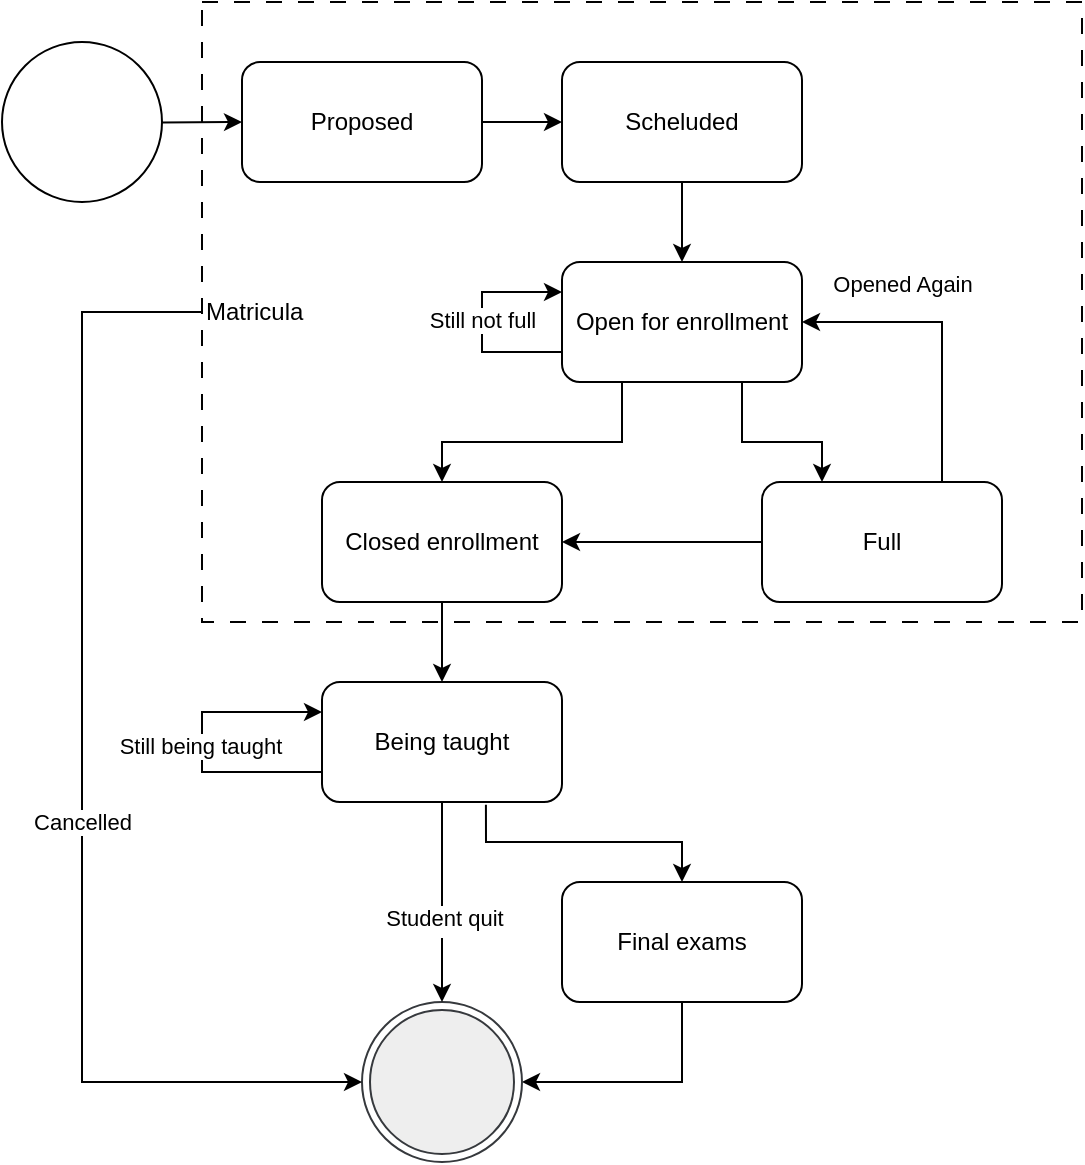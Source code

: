 <mxfile version="26.2.14" pages="3">
  <diagram name="Ej" id="bR9RdBv-MZWMBWE-Dvn0">
    <mxGraphModel dx="1044" dy="623" grid="1" gridSize="10" guides="1" tooltips="1" connect="1" arrows="1" fold="1" page="1" pageScale="1" pageWidth="827" pageHeight="1169" math="0" shadow="0">
      <root>
        <mxCell id="0" />
        <mxCell id="1" parent="0" />
        <mxCell id="GlDdtBOUE6V0EUhZfNkV-1" value="" style="ellipse;whiteSpace=wrap;html=1;aspect=fixed;" parent="1" vertex="1">
          <mxGeometry x="40" y="40" width="80" height="80" as="geometry" />
        </mxCell>
        <mxCell id="GlDdtBOUE6V0EUhZfNkV-2" value="" style="endArrow=classic;html=1;rounded=0;" parent="1" source="GlDdtBOUE6V0EUhZfNkV-1" target="GlDdtBOUE6V0EUhZfNkV-3" edge="1">
          <mxGeometry width="50" height="50" relative="1" as="geometry">
            <mxPoint x="330" y="280" as="sourcePoint" />
            <mxPoint x="380" y="230" as="targetPoint" />
          </mxGeometry>
        </mxCell>
        <mxCell id="GlDdtBOUE6V0EUhZfNkV-3" value="Proposed" style="rounded=1;whiteSpace=wrap;html=1;fillColor=none;" parent="1" vertex="1">
          <mxGeometry x="160" y="50" width="120" height="60" as="geometry" />
        </mxCell>
        <mxCell id="GlDdtBOUE6V0EUhZfNkV-4" value="" style="endArrow=classic;html=1;rounded=0;exitX=1;exitY=0.5;exitDx=0;exitDy=0;entryX=0;entryY=0.5;entryDx=0;entryDy=0;" parent="1" source="GlDdtBOUE6V0EUhZfNkV-3" target="GlDdtBOUE6V0EUhZfNkV-5" edge="1">
          <mxGeometry width="50" height="50" relative="1" as="geometry">
            <mxPoint x="330" y="280" as="sourcePoint" />
            <mxPoint x="400" y="80" as="targetPoint" />
          </mxGeometry>
        </mxCell>
        <mxCell id="GlDdtBOUE6V0EUhZfNkV-5" value="Scheluded" style="rounded=1;whiteSpace=wrap;html=1;" parent="1" vertex="1">
          <mxGeometry x="320" y="50" width="120" height="60" as="geometry" />
        </mxCell>
        <mxCell id="GlDdtBOUE6V0EUhZfNkV-6" value="Open for enrollment" style="rounded=1;whiteSpace=wrap;html=1;" parent="1" vertex="1">
          <mxGeometry x="320" y="150" width="120" height="60" as="geometry" />
        </mxCell>
        <mxCell id="GlDdtBOUE6V0EUhZfNkV-7" value="" style="endArrow=classic;html=1;rounded=0;exitX=0.5;exitY=1;exitDx=0;exitDy=0;entryX=0.5;entryY=0;entryDx=0;entryDy=0;" parent="1" source="GlDdtBOUE6V0EUhZfNkV-5" target="GlDdtBOUE6V0EUhZfNkV-6" edge="1">
          <mxGeometry width="50" height="50" relative="1" as="geometry">
            <mxPoint x="330" y="280" as="sourcePoint" />
            <mxPoint x="380" y="230" as="targetPoint" />
          </mxGeometry>
        </mxCell>
        <mxCell id="GlDdtBOUE6V0EUhZfNkV-8" value="Full" style="rounded=1;whiteSpace=wrap;html=1;" parent="1" vertex="1">
          <mxGeometry x="420" y="260" width="120" height="60" as="geometry" />
        </mxCell>
        <mxCell id="GlDdtBOUE6V0EUhZfNkV-9" value="" style="endArrow=classic;html=1;rounded=0;exitX=0.75;exitY=1;exitDx=0;exitDy=0;entryX=0.25;entryY=0;entryDx=0;entryDy=0;" parent="1" source="GlDdtBOUE6V0EUhZfNkV-6" target="GlDdtBOUE6V0EUhZfNkV-8" edge="1">
          <mxGeometry width="50" height="50" relative="1" as="geometry">
            <mxPoint x="330" y="280" as="sourcePoint" />
            <mxPoint x="390" y="250" as="targetPoint" />
            <Array as="points">
              <mxPoint x="410" y="240" />
              <mxPoint x="450" y="240" />
            </Array>
          </mxGeometry>
        </mxCell>
        <mxCell id="GlDdtBOUE6V0EUhZfNkV-11" value="Closed enrollment" style="rounded=1;whiteSpace=wrap;html=1;" parent="1" vertex="1">
          <mxGeometry x="200" y="260" width="120" height="60" as="geometry" />
        </mxCell>
        <mxCell id="GlDdtBOUE6V0EUhZfNkV-12" value="" style="endArrow=classic;html=1;rounded=0;exitX=0.25;exitY=1;exitDx=0;exitDy=0;entryX=0.5;entryY=0;entryDx=0;entryDy=0;" parent="1" source="GlDdtBOUE6V0EUhZfNkV-6" target="GlDdtBOUE6V0EUhZfNkV-11" edge="1">
          <mxGeometry width="50" height="50" relative="1" as="geometry">
            <mxPoint x="330" y="280" as="sourcePoint" />
            <mxPoint x="380" y="230" as="targetPoint" />
            <Array as="points">
              <mxPoint x="350" y="240" />
              <mxPoint x="260" y="240" />
            </Array>
          </mxGeometry>
        </mxCell>
        <mxCell id="GlDdtBOUE6V0EUhZfNkV-13" value="" style="endArrow=classic;html=1;rounded=0;exitX=0.75;exitY=0;exitDx=0;exitDy=0;entryX=1;entryY=0.5;entryDx=0;entryDy=0;" parent="1" source="GlDdtBOUE6V0EUhZfNkV-8" target="GlDdtBOUE6V0EUhZfNkV-6" edge="1">
          <mxGeometry width="50" height="50" relative="1" as="geometry">
            <mxPoint x="330" y="280" as="sourcePoint" />
            <mxPoint x="380" y="230" as="targetPoint" />
            <Array as="points">
              <mxPoint x="510" y="180" />
            </Array>
          </mxGeometry>
        </mxCell>
        <mxCell id="GlDdtBOUE6V0EUhZfNkV-32" value="Opened Again" style="edgeLabel;html=1;align=center;verticalAlign=middle;resizable=0;points=[];" parent="GlDdtBOUE6V0EUhZfNkV-13" vertex="1" connectable="0">
          <mxGeometry x="-0.259" y="1" relative="1" as="geometry">
            <mxPoint x="-19" y="-44" as="offset" />
          </mxGeometry>
        </mxCell>
        <mxCell id="GlDdtBOUE6V0EUhZfNkV-14" value="Being&amp;nbsp;taught" style="rounded=1;whiteSpace=wrap;html=1;" parent="1" vertex="1">
          <mxGeometry x="200" y="360" width="120" height="60" as="geometry" />
        </mxCell>
        <mxCell id="GlDdtBOUE6V0EUhZfNkV-15" value="" style="endArrow=classic;html=1;rounded=0;entryX=0.5;entryY=0;entryDx=0;entryDy=0;exitX=0.5;exitY=1;exitDx=0;exitDy=0;" parent="1" source="GlDdtBOUE6V0EUhZfNkV-11" target="GlDdtBOUE6V0EUhZfNkV-14" edge="1">
          <mxGeometry width="50" height="50" relative="1" as="geometry">
            <mxPoint x="330" y="280" as="sourcePoint" />
            <mxPoint x="380" y="230" as="targetPoint" />
          </mxGeometry>
        </mxCell>
        <mxCell id="GlDdtBOUE6V0EUhZfNkV-20" value="Final exams" style="rounded=1;whiteSpace=wrap;html=1;" parent="1" vertex="1">
          <mxGeometry x="320" y="460" width="120" height="60" as="geometry" />
        </mxCell>
        <mxCell id="GlDdtBOUE6V0EUhZfNkV-23" value="" style="endArrow=classic;html=1;rounded=0;exitX=0.683;exitY=1.023;exitDx=0;exitDy=0;entryX=0.5;entryY=0;entryDx=0;entryDy=0;exitPerimeter=0;" parent="1" source="GlDdtBOUE6V0EUhZfNkV-14" target="GlDdtBOUE6V0EUhZfNkV-20" edge="1">
          <mxGeometry width="50" height="50" relative="1" as="geometry">
            <mxPoint x="390" y="390" as="sourcePoint" />
            <mxPoint x="440" y="340" as="targetPoint" />
            <Array as="points">
              <mxPoint x="282" y="440" />
              <mxPoint x="380" y="440" />
            </Array>
          </mxGeometry>
        </mxCell>
        <mxCell id="GlDdtBOUE6V0EUhZfNkV-25" value="" style="endArrow=classic;html=1;rounded=0;exitX=0.5;exitY=1;exitDx=0;exitDy=0;entryX=1;entryY=0.5;entryDx=0;entryDy=0;" parent="1" source="GlDdtBOUE6V0EUhZfNkV-20" target="GlDdtBOUE6V0EUhZfNkV-28" edge="1">
          <mxGeometry width="50" height="50" relative="1" as="geometry">
            <mxPoint x="390" y="390" as="sourcePoint" />
            <mxPoint x="480" y="490" as="targetPoint" />
            <Array as="points">
              <mxPoint x="380" y="560" />
            </Array>
          </mxGeometry>
        </mxCell>
        <mxCell id="GlDdtBOUE6V0EUhZfNkV-28" value="" style="ellipse;html=1;shape=endState;fillColor=#eeeeee;strokeColor=#36393d;" parent="1" vertex="1">
          <mxGeometry x="220" y="520" width="80" height="80" as="geometry" />
        </mxCell>
        <mxCell id="GlDdtBOUE6V0EUhZfNkV-33" value="" style="endArrow=classic;html=1;rounded=0;exitX=0;exitY=0.75;exitDx=0;exitDy=0;entryX=0;entryY=0.25;entryDx=0;entryDy=0;" parent="1" source="GlDdtBOUE6V0EUhZfNkV-6" target="GlDdtBOUE6V0EUhZfNkV-6" edge="1">
          <mxGeometry width="50" height="50" relative="1" as="geometry">
            <mxPoint x="195" y="220" as="sourcePoint" />
            <mxPoint x="280" y="160" as="targetPoint" />
            <Array as="points">
              <mxPoint x="280" y="195" />
              <mxPoint x="280" y="165" />
            </Array>
          </mxGeometry>
        </mxCell>
        <mxCell id="GlDdtBOUE6V0EUhZfNkV-34" value="Still not full" style="edgeLabel;html=1;align=center;verticalAlign=middle;resizable=0;points=[];" parent="GlDdtBOUE6V0EUhZfNkV-33" vertex="1" connectable="0">
          <mxGeometry x="0.029" relative="1" as="geometry">
            <mxPoint as="offset" />
          </mxGeometry>
        </mxCell>
        <mxCell id="GlDdtBOUE6V0EUhZfNkV-35" value="" style="endArrow=classic;html=1;rounded=0;exitX=0;exitY=0.5;exitDx=0;exitDy=0;entryX=1;entryY=0.5;entryDx=0;entryDy=0;" parent="1" source="GlDdtBOUE6V0EUhZfNkV-8" target="GlDdtBOUE6V0EUhZfNkV-11" edge="1">
          <mxGeometry width="50" height="50" relative="1" as="geometry">
            <mxPoint x="390" y="370" as="sourcePoint" />
            <mxPoint x="440" y="320" as="targetPoint" />
          </mxGeometry>
        </mxCell>
        <mxCell id="GlDdtBOUE6V0EUhZfNkV-36" value="" style="endArrow=classic;html=1;rounded=0;exitX=0;exitY=0.75;exitDx=0;exitDy=0;entryX=0;entryY=0.25;entryDx=0;entryDy=0;" parent="1" source="GlDdtBOUE6V0EUhZfNkV-14" target="GlDdtBOUE6V0EUhZfNkV-14" edge="1">
          <mxGeometry width="50" height="50" relative="1" as="geometry">
            <mxPoint x="90" y="400" as="sourcePoint" />
            <mxPoint x="140" y="350" as="targetPoint" />
            <Array as="points">
              <mxPoint x="140" y="405" />
              <mxPoint x="140" y="375" />
            </Array>
          </mxGeometry>
        </mxCell>
        <mxCell id="GlDdtBOUE6V0EUhZfNkV-37" value="Still being taught" style="edgeLabel;html=1;align=center;verticalAlign=middle;resizable=0;points=[];" parent="GlDdtBOUE6V0EUhZfNkV-36" vertex="1" connectable="0">
          <mxGeometry x="-0.025" y="1" relative="1" as="geometry">
            <mxPoint as="offset" />
          </mxGeometry>
        </mxCell>
        <mxCell id="GlDdtBOUE6V0EUhZfNkV-38" value="" style="endArrow=classic;html=1;rounded=0;exitX=0.5;exitY=1;exitDx=0;exitDy=0;entryX=0.5;entryY=0;entryDx=0;entryDy=0;" parent="1" source="GlDdtBOUE6V0EUhZfNkV-14" target="GlDdtBOUE6V0EUhZfNkV-28" edge="1">
          <mxGeometry width="50" height="50" relative="1" as="geometry">
            <mxPoint x="390" y="370" as="sourcePoint" />
            <mxPoint x="440" y="320" as="targetPoint" />
          </mxGeometry>
        </mxCell>
        <mxCell id="GlDdtBOUE6V0EUhZfNkV-39" value="Text" style="edgeLabel;html=1;align=center;verticalAlign=middle;resizable=0;points=[];" parent="GlDdtBOUE6V0EUhZfNkV-38" vertex="1" connectable="0">
          <mxGeometry x="0.348" relative="1" as="geometry">
            <mxPoint y="-7" as="offset" />
          </mxGeometry>
        </mxCell>
        <mxCell id="GlDdtBOUE6V0EUhZfNkV-40" value="Student quit" style="edgeLabel;html=1;align=center;verticalAlign=middle;resizable=0;points=[];" parent="GlDdtBOUE6V0EUhZfNkV-38" vertex="1" connectable="0">
          <mxGeometry x="0.148" y="1" relative="1" as="geometry">
            <mxPoint as="offset" />
          </mxGeometry>
        </mxCell>
        <mxCell id="GlDdtBOUE6V0EUhZfNkV-41" value="Matricula" style="rounded=0;whiteSpace=wrap;html=1;strokeColor=default;fillColor=none;dashed=1;dashPattern=8 8;strokeWidth=1;align=left;" parent="1" vertex="1">
          <mxGeometry x="140" y="20" width="440" height="310" as="geometry" />
        </mxCell>
        <mxCell id="GlDdtBOUE6V0EUhZfNkV-42" value="" style="endArrow=classic;html=1;rounded=0;exitX=0;exitY=0.5;exitDx=0;exitDy=0;entryX=0;entryY=0.5;entryDx=0;entryDy=0;" parent="1" source="GlDdtBOUE6V0EUhZfNkV-41" target="GlDdtBOUE6V0EUhZfNkV-28" edge="1">
          <mxGeometry width="50" height="50" relative="1" as="geometry">
            <mxPoint x="20" y="400" as="sourcePoint" />
            <mxPoint x="70" y="350" as="targetPoint" />
            <Array as="points">
              <mxPoint x="80" y="175" />
              <mxPoint x="80" y="560" />
            </Array>
          </mxGeometry>
        </mxCell>
        <mxCell id="GlDdtBOUE6V0EUhZfNkV-43" value="Cancelled" style="edgeLabel;html=1;align=center;verticalAlign=middle;resizable=0;points=[];" parent="GlDdtBOUE6V0EUhZfNkV-42" vertex="1" connectable="0">
          <mxGeometry x="0.009" y="1" relative="1" as="geometry">
            <mxPoint x="-1" y="20" as="offset" />
          </mxGeometry>
        </mxCell>
      </root>
    </mxGraphModel>
  </diagram>
  <diagram id="sogdF5flw1eRpMh3aD2h" name="Act01">
    <mxGraphModel dx="1044" dy="623" grid="1" gridSize="10" guides="1" tooltips="1" connect="1" arrows="1" fold="1" page="1" pageScale="1" pageWidth="827" pageHeight="1169" math="0" shadow="0">
      <root>
        <mxCell id="0" />
        <mxCell id="1" parent="0" />
        <mxCell id="PfLgHkhAkVhrW-nqU8wz-1" value="" style="ellipse;whiteSpace=wrap;html=1;aspect=fixed;" parent="1" vertex="1">
          <mxGeometry x="40" y="40" width="80" height="80" as="geometry" />
        </mxCell>
        <mxCell id="H1eJAM0skYs3ZBwkKp41-1" value="Iniciada" style="rounded=1;whiteSpace=wrap;html=1;" parent="1" vertex="1">
          <mxGeometry x="190" y="50" width="120" height="60" as="geometry" />
        </mxCell>
        <mxCell id="H1eJAM0skYs3ZBwkKp41-2" value="Recibiendo&lt;div&gt;documentación&lt;/div&gt;" style="rounded=1;whiteSpace=wrap;html=1;" parent="1" vertex="1">
          <mxGeometry x="390" y="50" width="120" height="60" as="geometry" />
        </mxCell>
        <mxCell id="H1eJAM0skYs3ZBwkKp41-3" value="En estudio" style="rounded=1;whiteSpace=wrap;html=1;" parent="1" vertex="1">
          <mxGeometry x="390" y="160" width="120" height="60" as="geometry" />
        </mxCell>
        <mxCell id="FNyfqdx20zf1zqpOJToQ-1" value="Stand&amp;nbsp;&lt;span style=&quot;background-color: transparent; color: light-dark(rgb(0, 0, 0), rgb(255, 255, 255));&quot;&gt;By&lt;/span&gt;" style="rounded=1;whiteSpace=wrap;html=1;" parent="1" vertex="1">
          <mxGeometry x="570" y="50" width="120" height="60" as="geometry" />
        </mxCell>
        <mxCell id="FNyfqdx20zf1zqpOJToQ-2" value="Archivado" style="rounded=1;whiteSpace=wrap;html=1;" parent="1" vertex="1">
          <mxGeometry x="190" y="160" width="120" height="60" as="geometry" />
        </mxCell>
        <mxCell id="eh8Wnvb3dXk2n_Mvji8E-1" value="" style="ellipse;html=1;shape=endState;fillColor=#eeeeee;strokeColor=#36393d;" parent="1" vertex="1">
          <mxGeometry x="210" y="370" width="80" height="80" as="geometry" />
        </mxCell>
        <mxCell id="eh8Wnvb3dXk2n_Mvji8E-2" value="Concedida" style="rounded=1;whiteSpace=wrap;html=1;" parent="1" vertex="1">
          <mxGeometry x="390" y="270" width="120" height="60" as="geometry" />
        </mxCell>
        <mxCell id="eh8Wnvb3dXk2n_Mvji8E-3" value="Firmada" style="rounded=1;whiteSpace=wrap;html=1;" parent="1" vertex="1">
          <mxGeometry x="390" y="380" width="120" height="60" as="geometry" />
        </mxCell>
        <mxCell id="eh8Wnvb3dXk2n_Mvji8E-4" value="" style="endArrow=classic;html=1;rounded=0;exitX=1;exitY=0.5;exitDx=0;exitDy=0;entryX=0;entryY=0.5;entryDx=0;entryDy=0;" parent="1" source="PfLgHkhAkVhrW-nqU8wz-1" target="H1eJAM0skYs3ZBwkKp41-1" edge="1">
          <mxGeometry width="50" height="50" relative="1" as="geometry">
            <mxPoint x="390" y="350" as="sourcePoint" />
            <mxPoint x="440" y="300" as="targetPoint" />
          </mxGeometry>
        </mxCell>
        <mxCell id="eh8Wnvb3dXk2n_Mvji8E-5" value="" style="endArrow=classic;html=1;rounded=0;exitX=1;exitY=0.5;exitDx=0;exitDy=0;entryX=0;entryY=0.5;entryDx=0;entryDy=0;" parent="1" source="H1eJAM0skYs3ZBwkKp41-1" target="H1eJAM0skYs3ZBwkKp41-2" edge="1">
          <mxGeometry width="50" height="50" relative="1" as="geometry">
            <mxPoint x="390" y="350" as="sourcePoint" />
            <mxPoint x="440" y="300" as="targetPoint" />
          </mxGeometry>
        </mxCell>
        <mxCell id="eh8Wnvb3dXk2n_Mvji8E-6" value="" style="endArrow=classic;html=1;rounded=0;exitX=1;exitY=0.25;exitDx=0;exitDy=0;entryX=0;entryY=0.25;entryDx=0;entryDy=0;" parent="1" source="H1eJAM0skYs3ZBwkKp41-2" target="FNyfqdx20zf1zqpOJToQ-1" edge="1">
          <mxGeometry width="50" height="50" relative="1" as="geometry">
            <mxPoint x="390" y="350" as="sourcePoint" />
            <mxPoint x="440" y="300" as="targetPoint" />
          </mxGeometry>
        </mxCell>
        <mxCell id="eh8Wnvb3dXk2n_Mvji8E-7" value="" style="endArrow=classic;html=1;rounded=0;exitX=0;exitY=0.75;exitDx=0;exitDy=0;entryX=1;entryY=0.75;entryDx=0;entryDy=0;" parent="1" source="FNyfqdx20zf1zqpOJToQ-1" target="H1eJAM0skYs3ZBwkKp41-2" edge="1">
          <mxGeometry width="50" height="50" relative="1" as="geometry">
            <mxPoint x="390" y="350" as="sourcePoint" />
            <mxPoint x="440" y="300" as="targetPoint" />
          </mxGeometry>
        </mxCell>
        <mxCell id="eh8Wnvb3dXk2n_Mvji8E-8" value="" style="endArrow=classic;html=1;rounded=0;exitX=0.5;exitY=1;exitDx=0;exitDy=0;entryX=0.5;entryY=0;entryDx=0;entryDy=0;" parent="1" source="H1eJAM0skYs3ZBwkKp41-2" target="H1eJAM0skYs3ZBwkKp41-3" edge="1">
          <mxGeometry width="50" height="50" relative="1" as="geometry">
            <mxPoint x="390" y="350" as="sourcePoint" />
            <mxPoint x="490" y="150" as="targetPoint" />
          </mxGeometry>
        </mxCell>
        <mxCell id="eh8Wnvb3dXk2n_Mvji8E-10" value="" style="endArrow=classic;html=1;rounded=0;exitX=0.5;exitY=1;exitDx=0;exitDy=0;entryX=0.5;entryY=0;entryDx=0;entryDy=0;" parent="1" source="H1eJAM0skYs3ZBwkKp41-2" target="FNyfqdx20zf1zqpOJToQ-2" edge="1">
          <mxGeometry width="50" height="50" relative="1" as="geometry">
            <mxPoint x="390" y="350" as="sourcePoint" />
            <mxPoint x="440" y="300" as="targetPoint" />
            <Array as="points">
              <mxPoint x="450" y="130" />
              <mxPoint x="250" y="130" />
            </Array>
          </mxGeometry>
        </mxCell>
        <mxCell id="eh8Wnvb3dXk2n_Mvji8E-11" value="" style="endArrow=classic;html=1;rounded=0;exitX=0.5;exitY=1;exitDx=0;exitDy=0;entryX=0.5;entryY=0;entryDx=0;entryDy=0;" parent="1" source="FNyfqdx20zf1zqpOJToQ-2" target="eh8Wnvb3dXk2n_Mvji8E-1" edge="1">
          <mxGeometry width="50" height="50" relative="1" as="geometry">
            <mxPoint x="390" y="350" as="sourcePoint" />
            <mxPoint x="440" y="300" as="targetPoint" />
          </mxGeometry>
        </mxCell>
        <mxCell id="eh8Wnvb3dXk2n_Mvji8E-12" value="" style="endArrow=classic;html=1;rounded=0;exitX=0.5;exitY=1;exitDx=0;exitDy=0;entryX=0.5;entryY=0;entryDx=0;entryDy=0;" parent="1" source="H1eJAM0skYs3ZBwkKp41-3" target="eh8Wnvb3dXk2n_Mvji8E-2" edge="1">
          <mxGeometry width="50" height="50" relative="1" as="geometry">
            <mxPoint x="390" y="350" as="sourcePoint" />
            <mxPoint x="440" y="300" as="targetPoint" />
          </mxGeometry>
        </mxCell>
        <mxCell id="eh8Wnvb3dXk2n_Mvji8E-13" value="" style="endArrow=classic;html=1;rounded=0;exitX=0.5;exitY=1;exitDx=0;exitDy=0;entryX=0.5;entryY=0;entryDx=0;entryDy=0;" parent="1" source="eh8Wnvb3dXk2n_Mvji8E-2" target="eh8Wnvb3dXk2n_Mvji8E-3" edge="1">
          <mxGeometry width="50" height="50" relative="1" as="geometry">
            <mxPoint x="390" y="350" as="sourcePoint" />
            <mxPoint x="440" y="300" as="targetPoint" />
          </mxGeometry>
        </mxCell>
        <mxCell id="eh8Wnvb3dXk2n_Mvji8E-14" value="" style="endArrow=classic;html=1;rounded=0;entryX=1;entryY=0;entryDx=0;entryDy=0;exitX=0;exitY=0.5;exitDx=0;exitDy=0;" parent="1" source="eh8Wnvb3dXk2n_Mvji8E-2" target="eh8Wnvb3dXk2n_Mvji8E-1" edge="1">
          <mxGeometry width="50" height="50" relative="1" as="geometry">
            <mxPoint x="390" y="350" as="sourcePoint" />
            <mxPoint x="440" y="300" as="targetPoint" />
            <Array as="points">
              <mxPoint x="360" y="300" />
              <mxPoint x="360" y="382" />
            </Array>
          </mxGeometry>
        </mxCell>
        <mxCell id="Yqe56oHwjWls0f48A8v--2" value="No Firmado" style="edgeLabel;html=1;align=center;verticalAlign=middle;resizable=0;points=[];" vertex="1" connectable="0" parent="eh8Wnvb3dXk2n_Mvji8E-14">
          <mxGeometry x="-0.296" y="-3" relative="1" as="geometry">
            <mxPoint as="offset" />
          </mxGeometry>
        </mxCell>
        <mxCell id="eh8Wnvb3dXk2n_Mvji8E-15" value="" style="endArrow=classic;html=1;rounded=0;entryX=1;entryY=0.5;entryDx=0;entryDy=0;exitX=0;exitY=0.5;exitDx=0;exitDy=0;" parent="1" source="eh8Wnvb3dXk2n_Mvji8E-3" target="eh8Wnvb3dXk2n_Mvji8E-1" edge="1">
          <mxGeometry width="50" height="50" relative="1" as="geometry">
            <mxPoint x="390" y="350" as="sourcePoint" />
            <mxPoint x="440" y="300" as="targetPoint" />
          </mxGeometry>
        </mxCell>
      </root>
    </mxGraphModel>
  </diagram>
  <diagram id="11l-3jc7PlhxUeji1gJZ" name="Simulacro">
    <mxGraphModel dx="1042" dy="623" grid="1" gridSize="10" guides="1" tooltips="1" connect="1" arrows="1" fold="1" page="1" pageScale="1" pageWidth="827" pageHeight="1169" math="0" shadow="0">
      <root>
        <mxCell id="0" />
        <mxCell id="1" parent="0" />
        <mxCell id="rmG05Q38VqnGRlwYdWPw-1" value="" style="ellipse;whiteSpace=wrap;html=1;aspect=fixed;" parent="1" vertex="1">
          <mxGeometry x="280" y="40" width="80" height="80" as="geometry" />
        </mxCell>
        <mxCell id="rmG05Q38VqnGRlwYdWPw-2" value="" style="ellipse;html=1;shape=endState;fillColor=#eeeeee;strokeColor=#36393d;" parent="1" vertex="1">
          <mxGeometry x="190" y="325" width="80" height="80" as="geometry" />
        </mxCell>
        <mxCell id="rmG05Q38VqnGRlwYdWPw-4" value="Acelera ritmo cardiaco" style="rounded=1;whiteSpace=wrap;html=1;" parent="1" vertex="1">
          <mxGeometry x="450" y="65" width="120" height="60" as="geometry" />
        </mxCell>
        <mxCell id="rmG05Q38VqnGRlwYdWPw-7" value="Sudoracion" style="rounded=1;whiteSpace=wrap;html=1;" parent="1" vertex="1">
          <mxGeometry x="450" y="185" width="120" height="60" as="geometry" />
        </mxCell>
        <mxCell id="rmG05Q38VqnGRlwYdWPw-8" value="Posible mentira o pregunta vergonzosa" style="rounded=1;whiteSpace=wrap;html=1;" parent="1" vertex="1">
          <mxGeometry x="470" y="295" width="120" height="60" as="geometry" />
        </mxCell>
        <mxCell id="rmG05Q38VqnGRlwYdWPw-9" value="" style="endArrow=classic;html=1;rounded=0;exitX=0.75;exitY=1;exitDx=0;exitDy=0;entryX=0.567;entryY=0;entryDx=0;entryDy=0;entryPerimeter=0;" parent="1" source="rmG05Q38VqnGRlwYdWPw-7" target="rmG05Q38VqnGRlwYdWPw-8" edge="1">
          <mxGeometry width="50" height="50" relative="1" as="geometry">
            <mxPoint x="475" y="335" as="sourcePoint" />
            <mxPoint x="525" y="285" as="targetPoint" />
          </mxGeometry>
        </mxCell>
        <mxCell id="rmG05Q38VqnGRlwYdWPw-10" value="10 o + picolitro * min" style="edgeLabel;html=1;align=center;verticalAlign=middle;resizable=0;points=[];" parent="rmG05Q38VqnGRlwYdWPw-9" vertex="1" connectable="0">
          <mxGeometry x="-0.297" y="-1" relative="1" as="geometry">
            <mxPoint as="offset" />
          </mxGeometry>
        </mxCell>
        <mxCell id="rmG05Q38VqnGRlwYdWPw-12" value="" style="endArrow=classic;html=1;rounded=0;exitX=0.25;exitY=1;exitDx=0;exitDy=0;entryX=1;entryY=0;entryDx=0;entryDy=0;" parent="1" source="rmG05Q38VqnGRlwYdWPw-7" target="rmG05Q38VqnGRlwYdWPw-2" edge="1">
          <mxGeometry width="50" height="50" relative="1" as="geometry">
            <mxPoint x="330" y="335" as="sourcePoint" />
            <mxPoint x="380" y="285" as="targetPoint" />
            <Array as="points">
              <mxPoint x="480" y="265" />
              <mxPoint x="260" y="265" />
            </Array>
          </mxGeometry>
        </mxCell>
        <mxCell id="rmG05Q38VqnGRlwYdWPw-22" value="&lt;div&gt;0~9 picolitros * min&lt;/div&gt;Dice la verdad" style="edgeLabel;html=1;align=center;verticalAlign=middle;resizable=0;points=[];" parent="rmG05Q38VqnGRlwYdWPw-12" vertex="1" connectable="0">
          <mxGeometry x="-0.021" y="-3" relative="1" as="geometry">
            <mxPoint as="offset" />
          </mxGeometry>
        </mxCell>
        <mxCell id="rmG05Q38VqnGRlwYdWPw-13" value="" style="endArrow=classic;html=1;rounded=0;exitX=0.5;exitY=1;exitDx=0;exitDy=0;entryX=0.5;entryY=0;entryDx=0;entryDy=0;" parent="1" source="rmG05Q38VqnGRlwYdWPw-4" target="rmG05Q38VqnGRlwYdWPw-7" edge="1">
          <mxGeometry width="50" height="50" relative="1" as="geometry">
            <mxPoint x="500" y="145" as="sourcePoint" />
            <mxPoint x="380" y="285" as="targetPoint" />
          </mxGeometry>
        </mxCell>
        <mxCell id="T-avcV3O_mrRC7XEAYdA-2" value="Aumenta presion en 1mmHg" style="edgeLabel;html=1;align=center;verticalAlign=middle;resizable=0;points=[];" vertex="1" connectable="0" parent="rmG05Q38VqnGRlwYdWPw-13">
          <mxGeometry x="-0.131" y="1" relative="1" as="geometry">
            <mxPoint as="offset" />
          </mxGeometry>
        </mxCell>
        <mxCell id="rmG05Q38VqnGRlwYdWPw-15" value="Fluctuacion respiratoria" style="rounded=1;whiteSpace=wrap;html=1;" parent="1" vertex="1">
          <mxGeometry x="470" y="485" width="120" height="60" as="geometry" />
        </mxCell>
        <mxCell id="rmG05Q38VqnGRlwYdWPw-17" value="" style="endArrow=classic;html=1;rounded=0;entryX=0.5;entryY=0;entryDx=0;entryDy=0;exitX=0.5;exitY=1;exitDx=0;exitDy=0;" parent="1" source="rmG05Q38VqnGRlwYdWPw-8" target="rmG05Q38VqnGRlwYdWPw-15" edge="1">
          <mxGeometry width="50" height="50" relative="1" as="geometry">
            <mxPoint x="520" y="445" as="sourcePoint" />
            <mxPoint x="380" y="285" as="targetPoint" />
          </mxGeometry>
        </mxCell>
        <mxCell id="rmG05Q38VqnGRlwYdWPw-20" value="Esperar 3 seg y&lt;div&gt;repetir pregunta&lt;/div&gt;" style="edgeLabel;html=1;align=center;verticalAlign=middle;resizable=0;points=[];" parent="rmG05Q38VqnGRlwYdWPw-17" vertex="1" connectable="0">
          <mxGeometry x="-0.305" y="-2" relative="1" as="geometry">
            <mxPoint as="offset" />
          </mxGeometry>
        </mxCell>
        <mxCell id="rmG05Q38VqnGRlwYdWPw-19" value="" style="endArrow=classic;html=1;rounded=0;entryX=0;entryY=1;entryDx=0;entryDy=0;exitX=0;exitY=0.75;exitDx=0;exitDy=0;" parent="1" source="rmG05Q38VqnGRlwYdWPw-15" target="rmG05Q38VqnGRlwYdWPw-2" edge="1">
          <mxGeometry width="50" height="50" relative="1" as="geometry">
            <mxPoint x="640" y="335" as="sourcePoint" />
            <mxPoint x="690" y="285" as="targetPoint" />
            <Array as="points">
              <mxPoint x="202" y="530" />
            </Array>
          </mxGeometry>
        </mxCell>
        <mxCell id="rmG05Q38VqnGRlwYdWPw-21" value="Fluctuacion detectada&lt;div&gt;Miente&lt;/div&gt;" style="edgeLabel;html=1;align=center;verticalAlign=middle;resizable=0;points=[];" parent="rmG05Q38VqnGRlwYdWPw-19" vertex="1" connectable="0">
          <mxGeometry x="-0.238" relative="1" as="geometry">
            <mxPoint x="-19" as="offset" />
          </mxGeometry>
        </mxCell>
        <mxCell id="rmG05Q38VqnGRlwYdWPw-24" value="" style="endArrow=classic;html=1;rounded=0;entryX=1;entryY=1;entryDx=0;entryDy=0;exitX=0;exitY=0.25;exitDx=0;exitDy=0;" parent="1" source="rmG05Q38VqnGRlwYdWPw-15" target="rmG05Q38VqnGRlwYdWPw-2" edge="1">
          <mxGeometry width="50" height="50" relative="1" as="geometry">
            <mxPoint x="640" y="335" as="sourcePoint" />
            <mxPoint x="690" y="285" as="targetPoint" />
            <Array as="points">
              <mxPoint x="260" y="500" />
            </Array>
          </mxGeometry>
        </mxCell>
        <mxCell id="rmG05Q38VqnGRlwYdWPw-25" value="No hay fluctuacion&lt;div&gt;Dice la verdad&lt;/div&gt;" style="edgeLabel;html=1;align=center;verticalAlign=middle;resizable=0;points=[];" parent="rmG05Q38VqnGRlwYdWPw-24" vertex="1" connectable="0">
          <mxGeometry x="-0.001" relative="1" as="geometry">
            <mxPoint x="81" as="offset" />
          </mxGeometry>
        </mxCell>
        <mxCell id="T-avcV3O_mrRC7XEAYdA-3" value="" style="endArrow=classic;html=1;rounded=0;exitX=0;exitY=0.75;exitDx=0;exitDy=0;entryX=0;entryY=0;entryDx=0;entryDy=0;" edge="1" parent="1" source="rmG05Q38VqnGRlwYdWPw-4" target="rmG05Q38VqnGRlwYdWPw-2">
          <mxGeometry width="50" height="50" relative="1" as="geometry">
            <mxPoint x="520" y="335" as="sourcePoint" />
            <mxPoint x="570" y="285" as="targetPoint" />
            <Array as="points">
              <mxPoint x="410" y="110" />
              <mxPoint x="410" y="185" />
              <mxPoint x="202" y="185" />
            </Array>
          </mxGeometry>
        </mxCell>
        <mxCell id="T-avcV3O_mrRC7XEAYdA-4" value="No sucede&lt;div&gt;Dice la verdad&lt;/div&gt;" style="edgeLabel;html=1;align=center;verticalAlign=middle;resizable=0;points=[];" vertex="1" connectable="0" parent="T-avcV3O_mrRC7XEAYdA-3">
          <mxGeometry x="-0.003" y="1" relative="1" as="geometry">
            <mxPoint as="offset" />
          </mxGeometry>
        </mxCell>
        <mxCell id="T-avcV3O_mrRC7XEAYdA-5" value="" style="endArrow=classic;html=1;rounded=0;exitX=1;exitY=0.5;exitDx=0;exitDy=0;entryX=0;entryY=0.25;entryDx=0;entryDy=0;" edge="1" parent="1" source="rmG05Q38VqnGRlwYdWPw-1" target="rmG05Q38VqnGRlwYdWPw-4">
          <mxGeometry width="50" height="50" relative="1" as="geometry">
            <mxPoint x="520" y="335" as="sourcePoint" />
            <mxPoint x="570" y="285" as="targetPoint" />
          </mxGeometry>
        </mxCell>
      </root>
    </mxGraphModel>
  </diagram>
</mxfile>
